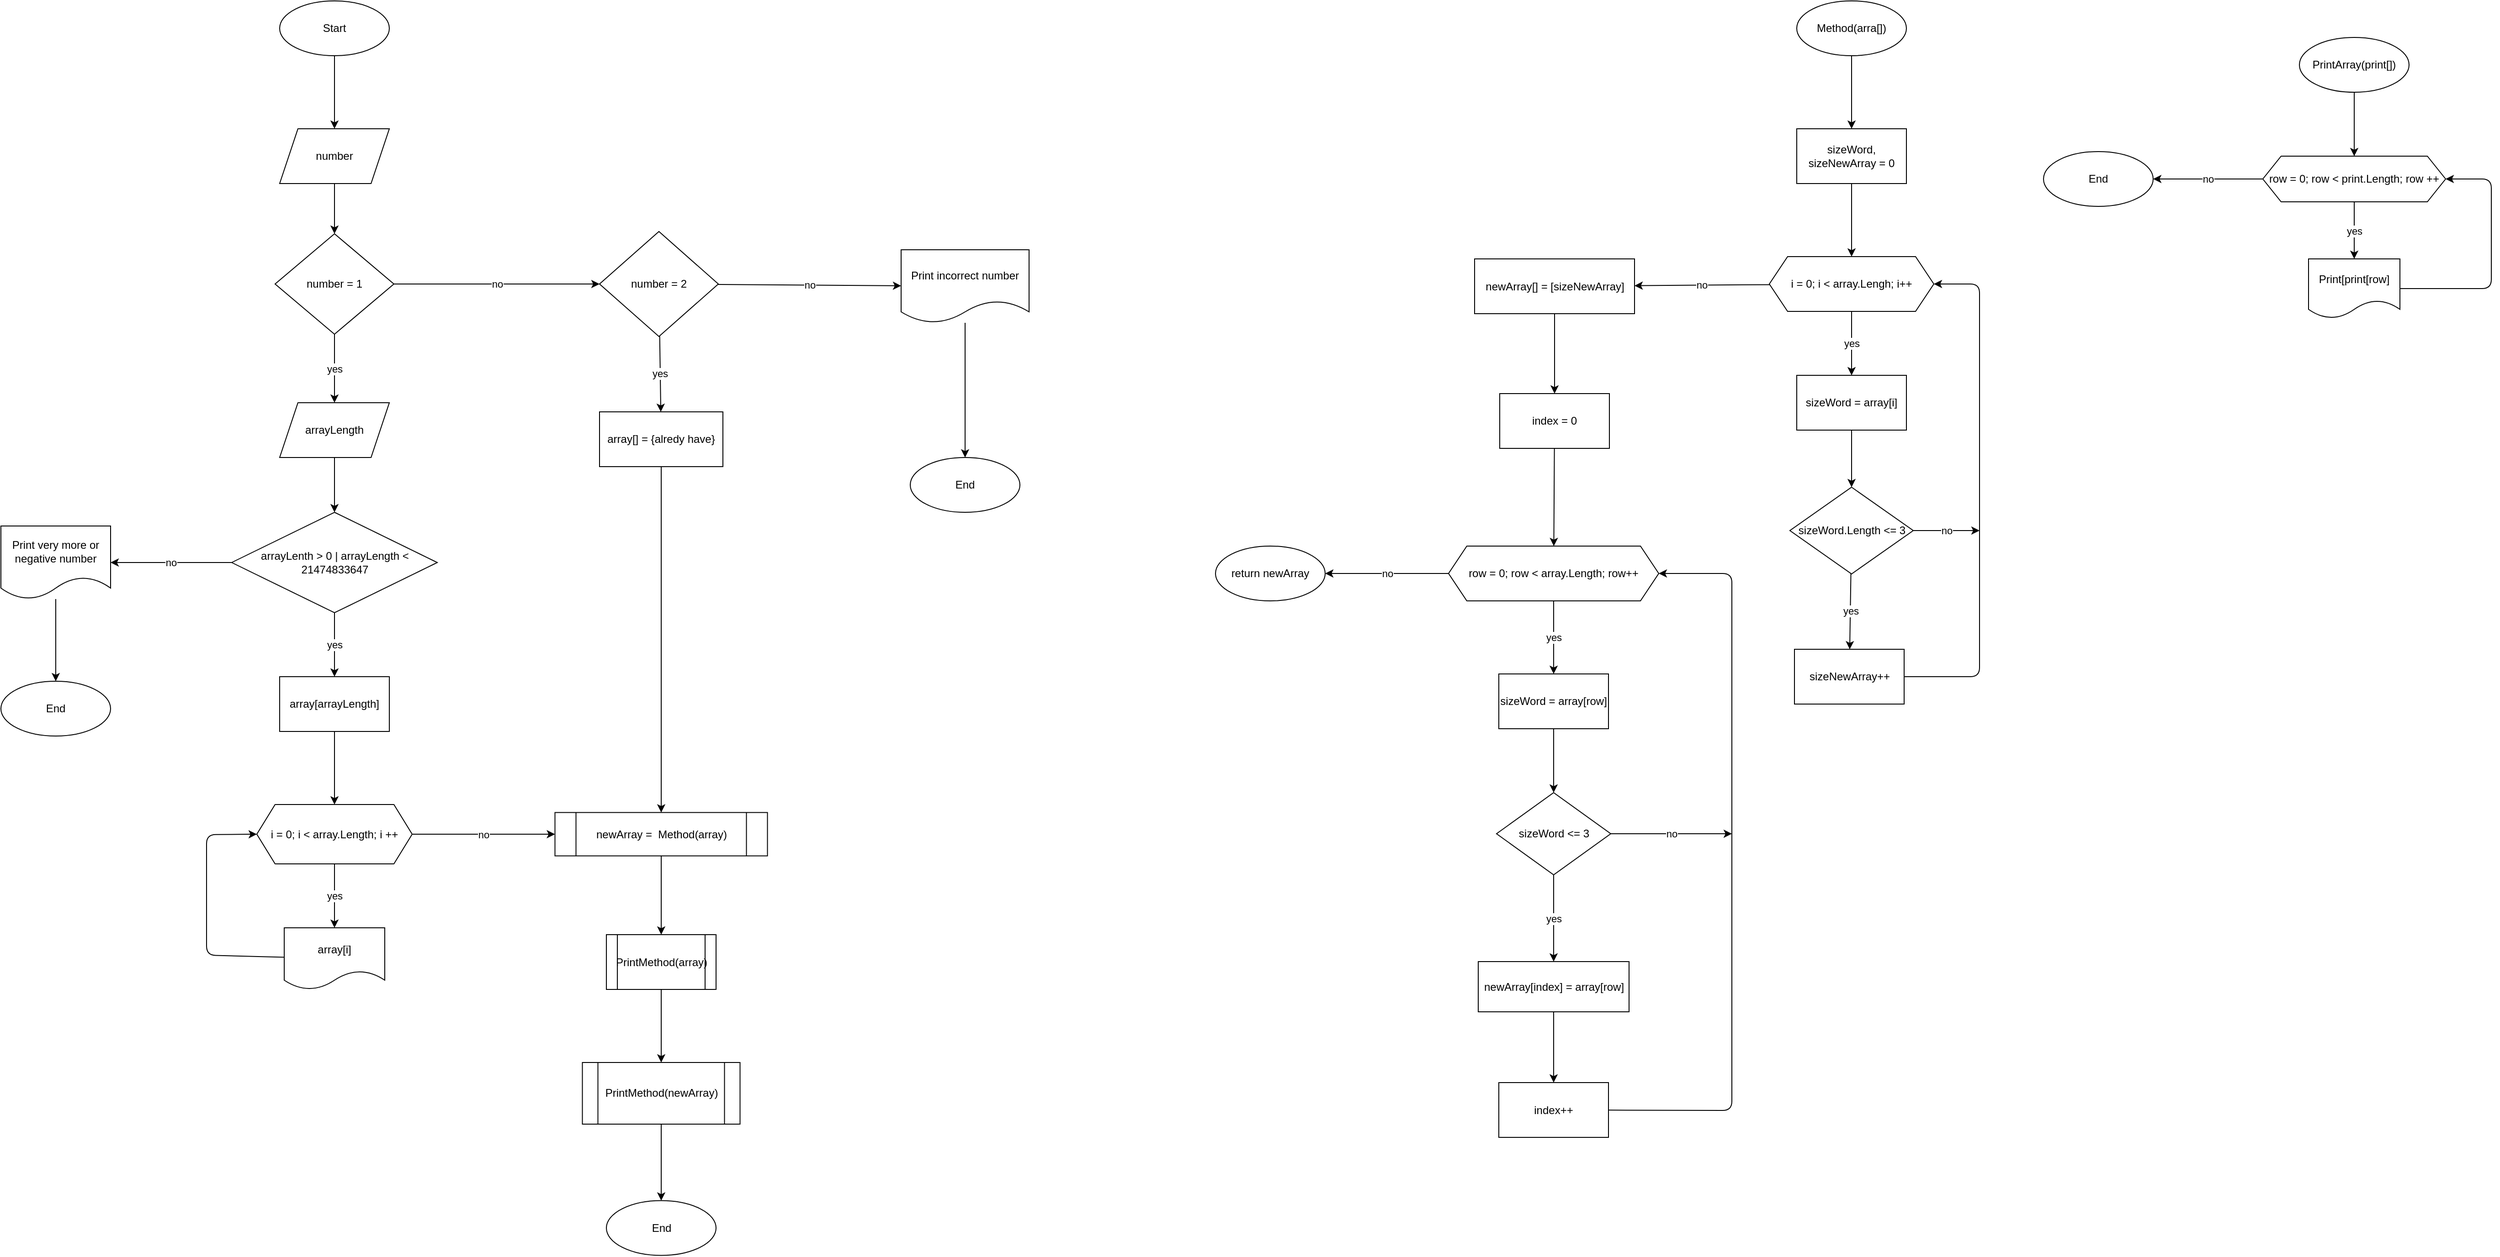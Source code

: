 <mxfile>
    <diagram id="Eii8nnGH6GLkC-q3jCfu" name="Page-1">
        <mxGraphModel dx="565" dy="658" grid="1" gridSize="10" guides="1" tooltips="1" connect="1" arrows="1" fold="1" page="1" pageScale="1" pageWidth="1100" pageHeight="850" math="0" shadow="0">
            <root>
                <mxCell id="0"/>
                <mxCell id="1" parent="0"/>
                <mxCell id="4" value="" style="edgeStyle=none;html=1;" parent="1" source="2" target="3" edge="1">
                    <mxGeometry relative="1" as="geometry"/>
                </mxCell>
                <mxCell id="2" value="Start" style="ellipse;whiteSpace=wrap;html=1;" parent="1" vertex="1">
                    <mxGeometry x="370" y="20" width="120" height="60" as="geometry"/>
                </mxCell>
                <mxCell id="6" value="" style="edgeStyle=none;html=1;" parent="1" source="3" target="5" edge="1">
                    <mxGeometry relative="1" as="geometry"/>
                </mxCell>
                <mxCell id="3" value="number" style="shape=parallelogram;perimeter=parallelogramPerimeter;whiteSpace=wrap;html=1;fixedSize=1;" parent="1" vertex="1">
                    <mxGeometry x="370" y="160" width="120" height="60" as="geometry"/>
                </mxCell>
                <mxCell id="8" value="no" style="edgeStyle=none;html=1;" parent="1" source="5" target="7" edge="1">
                    <mxGeometry relative="1" as="geometry"/>
                </mxCell>
                <mxCell id="10" value="yes" style="edgeStyle=none;html=1;" parent="1" source="5" target="9" edge="1">
                    <mxGeometry relative="1" as="geometry"/>
                </mxCell>
                <mxCell id="5" value="number = 1" style="rhombus;whiteSpace=wrap;html=1;" parent="1" vertex="1">
                    <mxGeometry x="365" y="275" width="130" height="110" as="geometry"/>
                </mxCell>
                <mxCell id="16" value="yes" style="edgeStyle=none;html=1;" parent="1" source="7" target="15" edge="1">
                    <mxGeometry relative="1" as="geometry"/>
                </mxCell>
                <mxCell id="25" value="no" style="edgeStyle=none;html=1;" parent="1" source="7" target="24" edge="1">
                    <mxGeometry relative="1" as="geometry"/>
                </mxCell>
                <mxCell id="7" value="number = 2" style="rhombus;whiteSpace=wrap;html=1;" parent="1" vertex="1">
                    <mxGeometry x="720" y="272.5" width="130" height="115" as="geometry"/>
                </mxCell>
                <mxCell id="69" value="" style="edgeStyle=none;html=1;" parent="1" source="9" target="68" edge="1">
                    <mxGeometry relative="1" as="geometry"/>
                </mxCell>
                <mxCell id="9" value="arrayLength" style="shape=parallelogram;perimeter=parallelogramPerimeter;whiteSpace=wrap;html=1;fixedSize=1;" parent="1" vertex="1">
                    <mxGeometry x="370" y="460" width="120" height="60" as="geometry"/>
                </mxCell>
                <mxCell id="111" style="edgeStyle=none;html=1;entryX=0.5;entryY=0;entryDx=0;entryDy=0;" edge="1" parent="1" source="15" target="19">
                    <mxGeometry relative="1" as="geometry"/>
                </mxCell>
                <mxCell id="15" value="array[] = {alredy have}" style="whiteSpace=wrap;html=1;" parent="1" vertex="1">
                    <mxGeometry x="720" y="470" width="135" height="60" as="geometry"/>
                </mxCell>
                <mxCell id="95" value="" style="edgeStyle=none;html=1;" parent="1" source="19" target="94" edge="1">
                    <mxGeometry relative="1" as="geometry"/>
                </mxCell>
                <mxCell id="19" value="newArray =&amp;nbsp; Method(array)" style="shape=process;whiteSpace=wrap;html=1;backgroundOutline=1;" parent="1" vertex="1">
                    <mxGeometry x="671.25" y="908.75" width="232.5" height="47.5" as="geometry"/>
                </mxCell>
                <mxCell id="27" value="" style="edgeStyle=none;html=1;" parent="1" source="24" target="26" edge="1">
                    <mxGeometry relative="1" as="geometry"/>
                </mxCell>
                <mxCell id="24" value="Print incorrect number" style="shape=document;whiteSpace=wrap;html=1;boundedLbl=1;" parent="1" vertex="1">
                    <mxGeometry x="1050" y="292.5" width="140" height="80" as="geometry"/>
                </mxCell>
                <mxCell id="26" value="End" style="ellipse;whiteSpace=wrap;html=1;" parent="1" vertex="1">
                    <mxGeometry x="1060" y="520" width="120" height="60" as="geometry"/>
                </mxCell>
                <mxCell id="35" value="" style="edgeStyle=none;html=1;" parent="1" source="28" target="34" edge="1">
                    <mxGeometry relative="1" as="geometry"/>
                </mxCell>
                <mxCell id="28" value="Method(arra[])" style="ellipse;whiteSpace=wrap;html=1;" parent="1" vertex="1">
                    <mxGeometry x="2030" y="20" width="120" height="60" as="geometry"/>
                </mxCell>
                <mxCell id="32" value="yes" style="edgeStyle=none;html=1;" parent="1" source="29" target="31" edge="1">
                    <mxGeometry relative="1" as="geometry"/>
                </mxCell>
                <mxCell id="45" value="no" style="edgeStyle=none;html=1;" parent="1" source="29" target="44" edge="1">
                    <mxGeometry relative="1" as="geometry"/>
                </mxCell>
                <mxCell id="29" value="i = 0; i &amp;lt; array.Lengh; i++" style="shape=hexagon;perimeter=hexagonPerimeter2;whiteSpace=wrap;html=1;fixedSize=1;" parent="1" vertex="1">
                    <mxGeometry x="2000" y="300" width="180" height="60" as="geometry"/>
                </mxCell>
                <mxCell id="38" value="" style="edgeStyle=none;html=1;" parent="1" source="31" target="37" edge="1">
                    <mxGeometry relative="1" as="geometry"/>
                </mxCell>
                <mxCell id="31" value="sizeWord = array[i]" style="whiteSpace=wrap;html=1;" parent="1" vertex="1">
                    <mxGeometry x="2030" y="430" width="120" height="60" as="geometry"/>
                </mxCell>
                <mxCell id="36" value="" style="edgeStyle=none;html=1;" parent="1" source="34" target="29" edge="1">
                    <mxGeometry relative="1" as="geometry"/>
                </mxCell>
                <mxCell id="34" value="sizeWord,&lt;br&gt;sizeNewArray = 0" style="whiteSpace=wrap;html=1;" parent="1" vertex="1">
                    <mxGeometry x="2030" y="160" width="120" height="60" as="geometry"/>
                </mxCell>
                <mxCell id="40" value="yes" style="edgeStyle=none;html=1;" parent="1" source="37" target="39" edge="1">
                    <mxGeometry relative="1" as="geometry"/>
                </mxCell>
                <mxCell id="43" value="no" style="edgeStyle=none;html=1;" parent="1" source="37" edge="1">
                    <mxGeometry relative="1" as="geometry">
                        <mxPoint x="2230" y="600" as="targetPoint"/>
                    </mxGeometry>
                </mxCell>
                <mxCell id="37" value="sizeWord.Length &amp;lt;= 3" style="rhombus;whiteSpace=wrap;html=1;" parent="1" vertex="1">
                    <mxGeometry x="2022.5" y="552.5" width="135" height="95" as="geometry"/>
                </mxCell>
                <mxCell id="42" style="edgeStyle=none;html=1;entryX=1;entryY=0.5;entryDx=0;entryDy=0;" parent="1" source="39" target="29" edge="1">
                    <mxGeometry relative="1" as="geometry">
                        <Array as="points">
                            <mxPoint x="2230" y="760"/>
                            <mxPoint x="2230" y="330"/>
                        </Array>
                    </mxGeometry>
                </mxCell>
                <mxCell id="39" value="sizeNewArray++" style="whiteSpace=wrap;html=1;" parent="1" vertex="1">
                    <mxGeometry x="2027.5" y="730" width="120" height="60" as="geometry"/>
                </mxCell>
                <mxCell id="97" value="" style="edgeStyle=none;html=1;" edge="1" parent="1" source="44" target="96">
                    <mxGeometry relative="1" as="geometry"/>
                </mxCell>
                <mxCell id="44" value="newArray[] = [sizeNewArray]" style="whiteSpace=wrap;html=1;" parent="1" vertex="1">
                    <mxGeometry x="1677.5" y="302.5" width="175" height="60" as="geometry"/>
                </mxCell>
                <mxCell id="57" value="yes" style="edgeStyle=none;html=1;" parent="1" source="46" target="56" edge="1">
                    <mxGeometry relative="1" as="geometry"/>
                </mxCell>
                <mxCell id="67" value="no" style="edgeStyle=none;html=1;" parent="1" source="46" target="66" edge="1">
                    <mxGeometry relative="1" as="geometry"/>
                </mxCell>
                <mxCell id="46" value="row = 0; row &amp;lt; array.Length; row++" style="shape=hexagon;perimeter=hexagonPerimeter2;whiteSpace=wrap;html=1;fixedSize=1;" parent="1" vertex="1">
                    <mxGeometry x="1649" y="617" width="230" height="60" as="geometry"/>
                </mxCell>
                <mxCell id="59" value="" style="edgeStyle=none;html=1;" parent="1" source="56" target="58" edge="1">
                    <mxGeometry relative="1" as="geometry"/>
                </mxCell>
                <mxCell id="56" value="sizeWord = array[row]" style="whiteSpace=wrap;html=1;" parent="1" vertex="1">
                    <mxGeometry x="1704" y="757" width="120" height="60" as="geometry"/>
                </mxCell>
                <mxCell id="61" value="yes" style="edgeStyle=none;html=1;" parent="1" source="58" target="60" edge="1">
                    <mxGeometry relative="1" as="geometry"/>
                </mxCell>
                <mxCell id="65" value="no" style="edgeStyle=none;html=1;" parent="1" source="58" edge="1">
                    <mxGeometry relative="1" as="geometry">
                        <mxPoint x="1959" y="932" as="targetPoint"/>
                    </mxGeometry>
                </mxCell>
                <mxCell id="58" value="sizeWord &amp;lt;= 3" style="rhombus;whiteSpace=wrap;html=1;" parent="1" vertex="1">
                    <mxGeometry x="1701.5" y="887" width="125" height="90" as="geometry"/>
                </mxCell>
                <mxCell id="63" value="" style="edgeStyle=none;html=1;" parent="1" source="60" target="62" edge="1">
                    <mxGeometry relative="1" as="geometry"/>
                </mxCell>
                <mxCell id="60" value="newArray[index] = array[row]" style="whiteSpace=wrap;html=1;" parent="1" vertex="1">
                    <mxGeometry x="1681.5" y="1072" width="165" height="55" as="geometry"/>
                </mxCell>
                <mxCell id="64" style="edgeStyle=none;html=1;entryX=1;entryY=0.5;entryDx=0;entryDy=0;" parent="1" source="62" target="46" edge="1">
                    <mxGeometry relative="1" as="geometry">
                        <Array as="points">
                            <mxPoint x="1959" y="1235"/>
                            <mxPoint x="1959" y="647"/>
                        </Array>
                    </mxGeometry>
                </mxCell>
                <mxCell id="62" value="index++" style="whiteSpace=wrap;html=1;" parent="1" vertex="1">
                    <mxGeometry x="1704" y="1204.5" width="120" height="60" as="geometry"/>
                </mxCell>
                <mxCell id="66" value="return newArray" style="ellipse;whiteSpace=wrap;html=1;" parent="1" vertex="1">
                    <mxGeometry x="1394" y="617" width="120" height="60" as="geometry"/>
                </mxCell>
                <mxCell id="86" value="no" style="edgeStyle=none;html=1;" parent="1" source="68" target="85" edge="1">
                    <mxGeometry relative="1" as="geometry"/>
                </mxCell>
                <mxCell id="90" value="yes" style="edgeStyle=none;html=1;" parent="1" source="68" target="89" edge="1">
                    <mxGeometry relative="1" as="geometry"/>
                </mxCell>
                <mxCell id="68" value="arrayLenth &amp;gt; 0 | arrayLength &amp;lt; 21474833647" style="rhombus;whiteSpace=wrap;html=1;" parent="1" vertex="1">
                    <mxGeometry x="317.5" y="580" width="225" height="110" as="geometry"/>
                </mxCell>
                <mxCell id="74" value="yes" style="edgeStyle=none;html=1;" parent="1" source="70" target="73" edge="1">
                    <mxGeometry relative="1" as="geometry"/>
                </mxCell>
                <mxCell id="93" value="no" style="edgeStyle=none;html=1;entryX=0;entryY=0.5;entryDx=0;entryDy=0;" parent="1" source="70" target="19" edge="1">
                    <mxGeometry relative="1" as="geometry"/>
                </mxCell>
                <mxCell id="70" value="i = 0; i &amp;lt; array.Length; i ++" style="shape=hexagon;perimeter=hexagonPerimeter2;whiteSpace=wrap;html=1;fixedSize=1;" parent="1" vertex="1">
                    <mxGeometry x="345" y="900" width="170" height="65" as="geometry"/>
                </mxCell>
                <mxCell id="81" style="edgeStyle=none;html=1;entryX=0;entryY=0.5;entryDx=0;entryDy=0;" parent="1" source="73" target="70" edge="1">
                    <mxGeometry relative="1" as="geometry">
                        <mxPoint x="290" y="935" as="targetPoint"/>
                        <Array as="points">
                            <mxPoint x="290" y="1065"/>
                            <mxPoint x="290" y="933"/>
                        </Array>
                    </mxGeometry>
                </mxCell>
                <mxCell id="73" value="array[i]" style="shape=document;whiteSpace=wrap;html=1;boundedLbl=1;" parent="1" vertex="1">
                    <mxGeometry x="375" y="1035" width="110" height="67.5" as="geometry"/>
                </mxCell>
                <mxCell id="88" value="" style="edgeStyle=none;html=1;" parent="1" source="85" target="87" edge="1">
                    <mxGeometry relative="1" as="geometry"/>
                </mxCell>
                <mxCell id="85" value="Print very more or negative number" style="shape=document;whiteSpace=wrap;html=1;boundedLbl=1;" parent="1" vertex="1">
                    <mxGeometry x="65" y="595" width="120" height="80" as="geometry"/>
                </mxCell>
                <mxCell id="87" value="End" style="ellipse;whiteSpace=wrap;html=1;" parent="1" vertex="1">
                    <mxGeometry x="65" y="765" width="120" height="60" as="geometry"/>
                </mxCell>
                <mxCell id="91" style="edgeStyle=none;html=1;entryX=0.5;entryY=0;entryDx=0;entryDy=0;" parent="1" source="89" target="70" edge="1">
                    <mxGeometry relative="1" as="geometry"/>
                </mxCell>
                <mxCell id="89" value="array[arrayLength]" style="whiteSpace=wrap;html=1;" parent="1" vertex="1">
                    <mxGeometry x="370" y="760" width="120" height="60" as="geometry"/>
                </mxCell>
                <mxCell id="115" value="" style="edgeStyle=none;html=1;" edge="1" parent="1" source="94" target="114">
                    <mxGeometry relative="1" as="geometry"/>
                </mxCell>
                <mxCell id="94" value="PrintMethod(array)" style="shape=process;whiteSpace=wrap;html=1;backgroundOutline=1;" parent="1" vertex="1">
                    <mxGeometry x="727.5" y="1042.5" width="120" height="60" as="geometry"/>
                </mxCell>
                <mxCell id="100" value="" style="edgeStyle=none;html=1;" edge="1" parent="1" source="96" target="46">
                    <mxGeometry relative="1" as="geometry"/>
                </mxCell>
                <mxCell id="96" value="index = 0" style="whiteSpace=wrap;html=1;" vertex="1" parent="1">
                    <mxGeometry x="1705" y="450" width="120" height="60" as="geometry"/>
                </mxCell>
                <mxCell id="103" value="" style="edgeStyle=none;html=1;" edge="1" parent="1" source="101" target="102">
                    <mxGeometry relative="1" as="geometry"/>
                </mxCell>
                <mxCell id="101" value="PrintArray(print[])" style="ellipse;whiteSpace=wrap;html=1;" vertex="1" parent="1">
                    <mxGeometry x="2580" y="60" width="120" height="60" as="geometry"/>
                </mxCell>
                <mxCell id="105" value="yes" style="edgeStyle=none;html=1;" edge="1" parent="1" source="102" target="104">
                    <mxGeometry relative="1" as="geometry"/>
                </mxCell>
                <mxCell id="108" value="no" style="edgeStyle=none;html=1;" edge="1" parent="1" source="102" target="107">
                    <mxGeometry relative="1" as="geometry"/>
                </mxCell>
                <mxCell id="102" value="row = 0; row &amp;lt; print.Length; row ++" style="shape=hexagon;perimeter=hexagonPerimeter2;whiteSpace=wrap;html=1;fixedSize=1;" vertex="1" parent="1">
                    <mxGeometry x="2540" y="190" width="200" height="50" as="geometry"/>
                </mxCell>
                <mxCell id="106" style="edgeStyle=none;html=1;entryX=1;entryY=0.5;entryDx=0;entryDy=0;" edge="1" parent="1" source="104" target="102">
                    <mxGeometry relative="1" as="geometry">
                        <Array as="points">
                            <mxPoint x="2790" y="335"/>
                            <mxPoint x="2790" y="215"/>
                        </Array>
                    </mxGeometry>
                </mxCell>
                <mxCell id="104" value="Print[print[row]" style="shape=document;whiteSpace=wrap;html=1;boundedLbl=1;" vertex="1" parent="1">
                    <mxGeometry x="2590" y="302.5" width="100" height="65" as="geometry"/>
                </mxCell>
                <mxCell id="107" value="End" style="ellipse;whiteSpace=wrap;html=1;" vertex="1" parent="1">
                    <mxGeometry x="2300" y="185" width="120" height="60" as="geometry"/>
                </mxCell>
                <mxCell id="117" value="" style="edgeStyle=none;html=1;" edge="1" parent="1" source="114" target="116">
                    <mxGeometry relative="1" as="geometry"/>
                </mxCell>
                <mxCell id="114" value="PrintMethod(newArray)" style="shape=process;whiteSpace=wrap;html=1;backgroundOutline=1;" vertex="1" parent="1">
                    <mxGeometry x="701.25" y="1182.5" width="172.5" height="67.5" as="geometry"/>
                </mxCell>
                <mxCell id="116" value="End" style="ellipse;whiteSpace=wrap;html=1;" vertex="1" parent="1">
                    <mxGeometry x="727.5" y="1333.75" width="120" height="60" as="geometry"/>
                </mxCell>
            </root>
        </mxGraphModel>
    </diagram>
</mxfile>